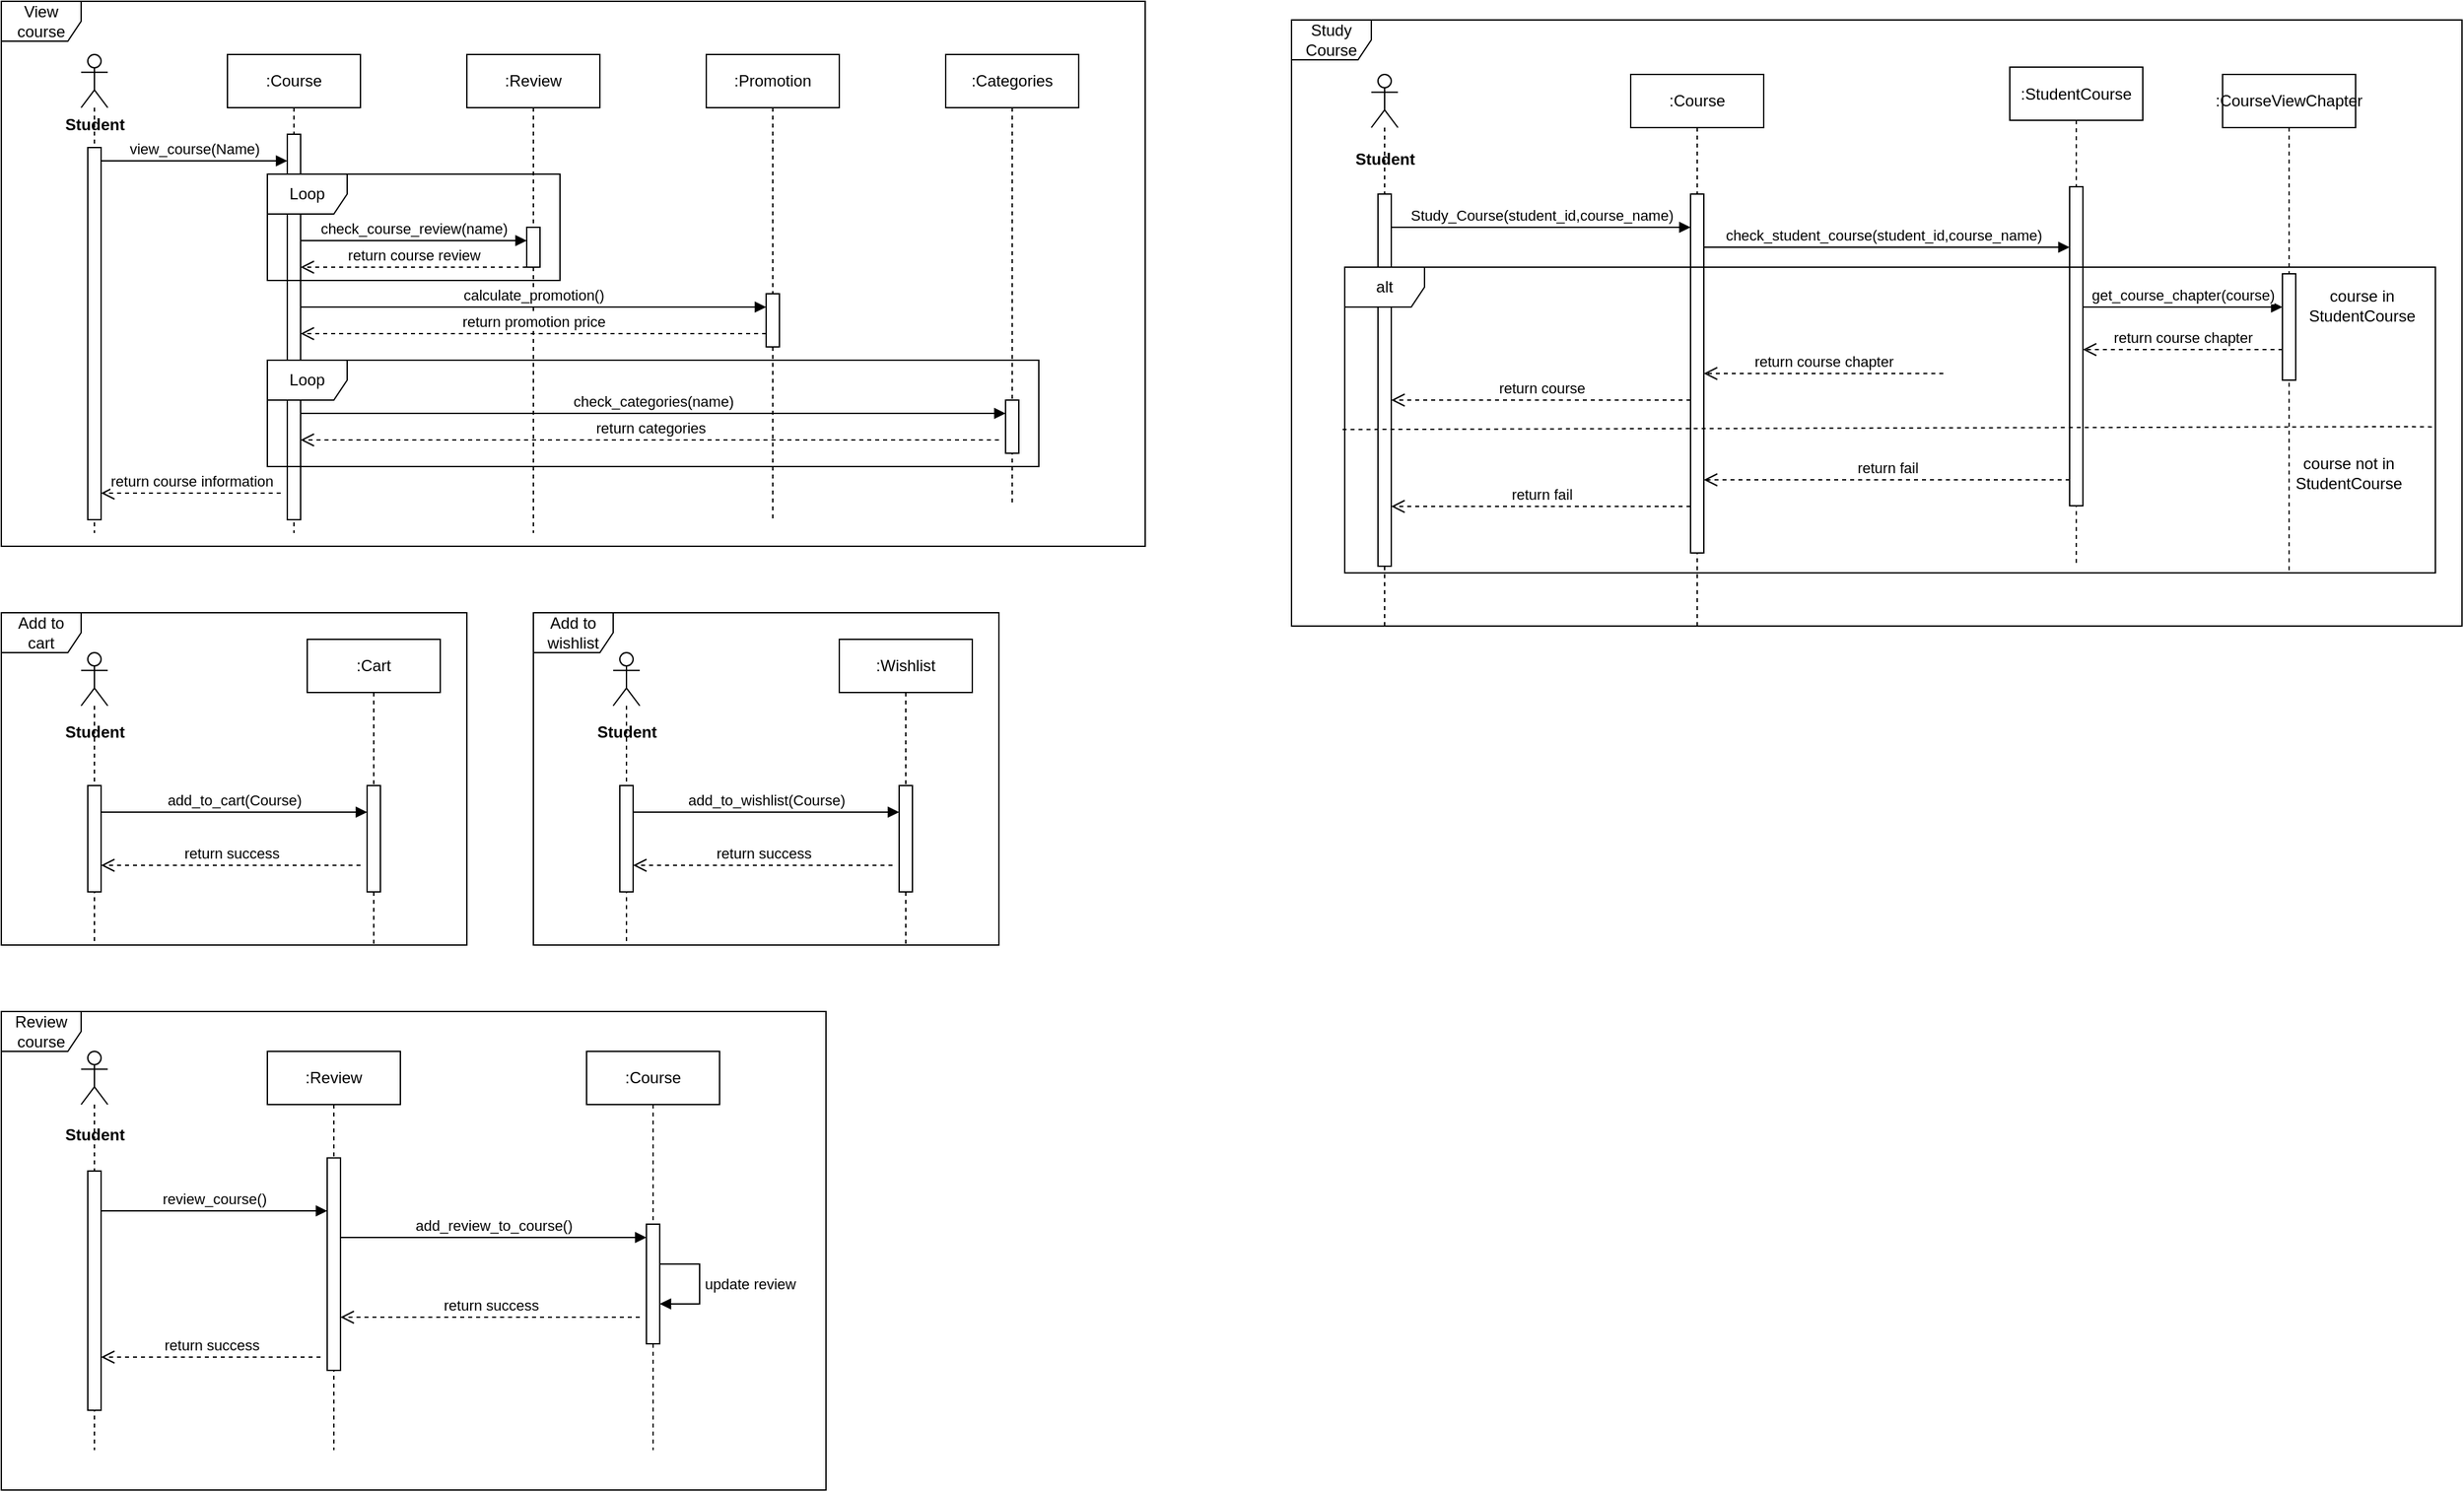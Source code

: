 <mxfile version="21.0.8" type="github">
  <diagram name="Page-1" id="2YBvvXClWsGukQMizWep">
    <mxGraphModel dx="1122" dy="498" grid="1" gridSize="10" guides="1" tooltips="1" connect="1" arrows="1" fold="1" page="1" pageScale="1" pageWidth="850" pageHeight="1100" math="0" shadow="0">
      <root>
        <mxCell id="0" />
        <mxCell id="1" parent="0" />
        <mxCell id="aM9ryv3xv72pqoxQDRHE-5" value=":Course" style="shape=umlLifeline;perimeter=lifelinePerimeter;whiteSpace=wrap;html=1;container=0;dropTarget=0;collapsible=0;recursiveResize=0;outlineConnect=0;portConstraint=eastwest;newEdgeStyle={&quot;edgeStyle&quot;:&quot;elbowEdgeStyle&quot;,&quot;elbow&quot;:&quot;vertical&quot;,&quot;curved&quot;:0,&quot;rounded&quot;:0};" parent="1" vertex="1">
          <mxGeometry x="220" y="40" width="100" height="360" as="geometry" />
        </mxCell>
        <mxCell id="1wEYlUaswg7C2DEvwCX--6" value="" style="html=1;points=[];perimeter=orthogonalPerimeter;outlineConnect=0;targetShapes=umlLifeline;portConstraint=eastwest;newEdgeStyle={&quot;edgeStyle&quot;:&quot;elbowEdgeStyle&quot;,&quot;elbow&quot;:&quot;vertical&quot;,&quot;curved&quot;:0,&quot;rounded&quot;:0};" vertex="1" parent="aM9ryv3xv72pqoxQDRHE-5">
          <mxGeometry x="45" y="60" width="10" height="290" as="geometry" />
        </mxCell>
        <mxCell id="1wEYlUaswg7C2DEvwCX--2" value=":Review" style="shape=umlLifeline;perimeter=lifelinePerimeter;whiteSpace=wrap;html=1;container=0;dropTarget=0;collapsible=0;recursiveResize=0;outlineConnect=0;portConstraint=eastwest;newEdgeStyle={&quot;edgeStyle&quot;:&quot;elbowEdgeStyle&quot;,&quot;elbow&quot;:&quot;vertical&quot;,&quot;curved&quot;:0,&quot;rounded&quot;:0};" vertex="1" parent="1">
          <mxGeometry x="400" y="40" width="100" height="360" as="geometry" />
        </mxCell>
        <mxCell id="1wEYlUaswg7C2DEvwCX--13" value="" style="html=1;points=[];perimeter=orthogonalPerimeter;outlineConnect=0;targetShapes=umlLifeline;portConstraint=eastwest;newEdgeStyle={&quot;edgeStyle&quot;:&quot;elbowEdgeStyle&quot;,&quot;elbow&quot;:&quot;vertical&quot;,&quot;curved&quot;:0,&quot;rounded&quot;:0};" vertex="1" parent="1wEYlUaswg7C2DEvwCX--2">
          <mxGeometry x="45" y="130" width="10" height="30" as="geometry" />
        </mxCell>
        <mxCell id="1wEYlUaswg7C2DEvwCX--3" value=":Promotion" style="shape=umlLifeline;perimeter=lifelinePerimeter;whiteSpace=wrap;html=1;container=0;dropTarget=0;collapsible=0;recursiveResize=0;outlineConnect=0;portConstraint=eastwest;newEdgeStyle={&quot;edgeStyle&quot;:&quot;elbowEdgeStyle&quot;,&quot;elbow&quot;:&quot;vertical&quot;,&quot;curved&quot;:0,&quot;rounded&quot;:0};" vertex="1" parent="1">
          <mxGeometry x="580" y="40" width="100" height="350" as="geometry" />
        </mxCell>
        <mxCell id="1wEYlUaswg7C2DEvwCX--16" value="" style="html=1;points=[];perimeter=orthogonalPerimeter;outlineConnect=0;targetShapes=umlLifeline;portConstraint=eastwest;newEdgeStyle={&quot;edgeStyle&quot;:&quot;elbowEdgeStyle&quot;,&quot;elbow&quot;:&quot;vertical&quot;,&quot;curved&quot;:0,&quot;rounded&quot;:0};" vertex="1" parent="1wEYlUaswg7C2DEvwCX--3">
          <mxGeometry x="45" y="180" width="10" height="40" as="geometry" />
        </mxCell>
        <mxCell id="1wEYlUaswg7C2DEvwCX--4" value=":Categories" style="shape=umlLifeline;perimeter=lifelinePerimeter;whiteSpace=wrap;html=1;container=0;dropTarget=0;collapsible=0;recursiveResize=0;outlineConnect=0;portConstraint=eastwest;newEdgeStyle={&quot;edgeStyle&quot;:&quot;elbowEdgeStyle&quot;,&quot;elbow&quot;:&quot;vertical&quot;,&quot;curved&quot;:0,&quot;rounded&quot;:0};" vertex="1" parent="1">
          <mxGeometry x="760" y="40" width="100" height="340" as="geometry" />
        </mxCell>
        <mxCell id="1wEYlUaswg7C2DEvwCX--20" value="" style="html=1;points=[];perimeter=orthogonalPerimeter;outlineConnect=0;targetShapes=umlLifeline;portConstraint=eastwest;newEdgeStyle={&quot;edgeStyle&quot;:&quot;elbowEdgeStyle&quot;,&quot;elbow&quot;:&quot;vertical&quot;,&quot;curved&quot;:0,&quot;rounded&quot;:0};" vertex="1" parent="1wEYlUaswg7C2DEvwCX--4">
          <mxGeometry x="45" y="260" width="10" height="40" as="geometry" />
        </mxCell>
        <mxCell id="1wEYlUaswg7C2DEvwCX--7" value="" style="shape=umlLifeline;perimeter=lifelinePerimeter;whiteSpace=wrap;html=1;container=1;dropTarget=0;collapsible=0;recursiveResize=0;outlineConnect=0;portConstraint=eastwest;newEdgeStyle={&quot;edgeStyle&quot;:&quot;elbowEdgeStyle&quot;,&quot;elbow&quot;:&quot;vertical&quot;,&quot;curved&quot;:0,&quot;rounded&quot;:0};participant=umlActor;" vertex="1" parent="1">
          <mxGeometry x="110" y="40" width="20" height="360" as="geometry" />
        </mxCell>
        <mxCell id="1wEYlUaswg7C2DEvwCX--26" value="" style="html=1;points=[];perimeter=orthogonalPerimeter;outlineConnect=0;targetShapes=umlLifeline;portConstraint=eastwest;newEdgeStyle={&quot;edgeStyle&quot;:&quot;elbowEdgeStyle&quot;,&quot;elbow&quot;:&quot;vertical&quot;,&quot;curved&quot;:0,&quot;rounded&quot;:0};" vertex="1" parent="1wEYlUaswg7C2DEvwCX--7">
          <mxGeometry x="5" y="70" width="10" height="280" as="geometry" />
        </mxCell>
        <mxCell id="1wEYlUaswg7C2DEvwCX--8" value="Student" style="text;align=center;fontStyle=1;verticalAlign=middle;spacingLeft=3;spacingRight=3;strokeColor=none;rotatable=0;points=[[0,0.5],[1,0.5]];portConstraint=eastwest;html=1;" vertex="1" parent="1">
          <mxGeometry x="80" y="80" width="80" height="26" as="geometry" />
        </mxCell>
        <mxCell id="1wEYlUaswg7C2DEvwCX--10" value="view_course(Name)" style="html=1;verticalAlign=bottom;endArrow=block;edgeStyle=elbowEdgeStyle;elbow=vertical;curved=0;rounded=0;" edge="1" parent="1" source="1wEYlUaswg7C2DEvwCX--26" target="1wEYlUaswg7C2DEvwCX--6">
          <mxGeometry width="80" relative="1" as="geometry">
            <mxPoint x="130" y="120" as="sourcePoint" />
            <mxPoint x="260" y="130" as="targetPoint" />
            <Array as="points">
              <mxPoint x="220" y="120" />
            </Array>
          </mxGeometry>
        </mxCell>
        <mxCell id="1wEYlUaswg7C2DEvwCX--11" value="check_course_review(name)" style="html=1;verticalAlign=bottom;endArrow=block;edgeStyle=elbowEdgeStyle;elbow=vertical;curved=0;rounded=0;" edge="1" parent="1" source="1wEYlUaswg7C2DEvwCX--6" target="1wEYlUaswg7C2DEvwCX--13">
          <mxGeometry width="80" relative="1" as="geometry">
            <mxPoint x="280" y="160" as="sourcePoint" />
            <mxPoint x="350" y="160.1" as="targetPoint" />
            <Array as="points">
              <mxPoint x="390" y="180" />
              <mxPoint x="400" y="170" />
              <mxPoint x="390" y="170" />
              <mxPoint x="410" y="160" />
              <mxPoint x="420" y="150" />
              <mxPoint x="430" y="150" />
              <mxPoint x="410" y="160" />
            </Array>
          </mxGeometry>
        </mxCell>
        <mxCell id="1wEYlUaswg7C2DEvwCX--12" value="calculate_promotion()" style="html=1;verticalAlign=bottom;endArrow=block;edgeStyle=elbowEdgeStyle;elbow=vertical;curved=0;rounded=0;" edge="1" parent="1" source="1wEYlUaswg7C2DEvwCX--6" target="1wEYlUaswg7C2DEvwCX--16">
          <mxGeometry width="80" relative="1" as="geometry">
            <mxPoint x="280" y="240" as="sourcePoint" />
            <mxPoint x="570" y="230" as="targetPoint" />
            <Array as="points">
              <mxPoint x="390" y="230" />
            </Array>
          </mxGeometry>
        </mxCell>
        <mxCell id="1wEYlUaswg7C2DEvwCX--14" value="return course review" style="html=1;verticalAlign=bottom;endArrow=open;dashed=1;endSize=8;edgeStyle=elbowEdgeStyle;elbow=vertical;curved=0;rounded=0;" edge="1" parent="1" source="1wEYlUaswg7C2DEvwCX--13" target="1wEYlUaswg7C2DEvwCX--6">
          <mxGeometry relative="1" as="geometry">
            <mxPoint x="440" y="190" as="sourcePoint" />
            <mxPoint x="280" y="190" as="targetPoint" />
            <Array as="points">
              <mxPoint x="400" y="200" />
              <mxPoint x="370" y="190" />
            </Array>
          </mxGeometry>
        </mxCell>
        <mxCell id="1wEYlUaswg7C2DEvwCX--15" value="Loop" style="shape=umlFrame;whiteSpace=wrap;html=1;pointerEvents=0;" vertex="1" parent="1">
          <mxGeometry x="250" y="130" width="220" height="80" as="geometry" />
        </mxCell>
        <mxCell id="1wEYlUaswg7C2DEvwCX--17" value="return promotion price" style="html=1;verticalAlign=bottom;endArrow=open;dashed=1;endSize=8;edgeStyle=elbowEdgeStyle;elbow=vertical;curved=0;rounded=0;" edge="1" parent="1" source="1wEYlUaswg7C2DEvwCX--16" target="1wEYlUaswg7C2DEvwCX--6">
          <mxGeometry relative="1" as="geometry">
            <mxPoint x="620" y="250" as="sourcePoint" />
            <mxPoint x="280" y="250" as="targetPoint" />
            <Array as="points">
              <mxPoint x="570" y="250" />
            </Array>
          </mxGeometry>
        </mxCell>
        <mxCell id="1wEYlUaswg7C2DEvwCX--21" value="check_categories(name)" style="html=1;verticalAlign=bottom;endArrow=block;edgeStyle=elbowEdgeStyle;elbow=vertical;curved=0;rounded=0;" edge="1" parent="1" source="1wEYlUaswg7C2DEvwCX--6" target="1wEYlUaswg7C2DEvwCX--20">
          <mxGeometry width="80" relative="1" as="geometry">
            <mxPoint x="280" y="310" as="sourcePoint" />
            <mxPoint x="800" y="310" as="targetPoint" />
            <Array as="points">
              <mxPoint x="340" y="310" />
            </Array>
          </mxGeometry>
        </mxCell>
        <mxCell id="1wEYlUaswg7C2DEvwCX--23" value="return categories" style="html=1;verticalAlign=bottom;endArrow=open;dashed=1;endSize=8;edgeStyle=elbowEdgeStyle;elbow=vertical;curved=0;rounded=0;" edge="1" parent="1" target="1wEYlUaswg7C2DEvwCX--6">
          <mxGeometry relative="1" as="geometry">
            <mxPoint x="800" y="330" as="sourcePoint" />
            <mxPoint x="280" y="330" as="targetPoint" />
            <Array as="points">
              <mxPoint x="690" y="330" />
              <mxPoint x="710" y="330" />
              <mxPoint x="575" y="330" />
            </Array>
          </mxGeometry>
        </mxCell>
        <mxCell id="1wEYlUaswg7C2DEvwCX--25" value="Loop" style="shape=umlFrame;whiteSpace=wrap;html=1;pointerEvents=0;" vertex="1" parent="1">
          <mxGeometry x="250" y="270" width="580" height="80" as="geometry" />
        </mxCell>
        <mxCell id="1wEYlUaswg7C2DEvwCX--27" value="return course information" style="html=1;verticalAlign=bottom;endArrow=open;dashed=1;endSize=8;edgeStyle=elbowEdgeStyle;elbow=vertical;curved=0;rounded=0;" edge="1" parent="1" target="1wEYlUaswg7C2DEvwCX--26">
          <mxGeometry relative="1" as="geometry">
            <mxPoint x="260" y="370" as="sourcePoint" />
            <mxPoint x="130" y="370" as="targetPoint" />
          </mxGeometry>
        </mxCell>
        <mxCell id="1wEYlUaswg7C2DEvwCX--28" value="View course" style="shape=umlFrame;whiteSpace=wrap;html=1;pointerEvents=0;" vertex="1" parent="1">
          <mxGeometry x="50" width="860" height="410" as="geometry" />
        </mxCell>
        <mxCell id="1wEYlUaswg7C2DEvwCX--29" value="" style="shape=umlLifeline;perimeter=lifelinePerimeter;whiteSpace=wrap;html=1;container=1;dropTarget=0;collapsible=0;recursiveResize=0;outlineConnect=0;portConstraint=eastwest;newEdgeStyle={&quot;edgeStyle&quot;:&quot;elbowEdgeStyle&quot;,&quot;elbow&quot;:&quot;vertical&quot;,&quot;curved&quot;:0,&quot;rounded&quot;:0};participant=umlActor;size=40;" vertex="1" parent="1">
          <mxGeometry x="110" y="490" width="20" height="220" as="geometry" />
        </mxCell>
        <mxCell id="1wEYlUaswg7C2DEvwCX--34" value="" style="html=1;points=[];perimeter=orthogonalPerimeter;outlineConnect=0;targetShapes=umlLifeline;portConstraint=eastwest;newEdgeStyle={&quot;edgeStyle&quot;:&quot;elbowEdgeStyle&quot;,&quot;elbow&quot;:&quot;vertical&quot;,&quot;curved&quot;:0,&quot;rounded&quot;:0};" vertex="1" parent="1wEYlUaswg7C2DEvwCX--29">
          <mxGeometry x="5" y="100" width="10" height="80" as="geometry" />
        </mxCell>
        <mxCell id="1wEYlUaswg7C2DEvwCX--30" value="Student" style="text;align=center;fontStyle=1;verticalAlign=middle;spacingLeft=3;spacingRight=3;strokeColor=none;rotatable=0;points=[[0,0.5],[1,0.5]];portConstraint=eastwest;html=1;" vertex="1" parent="1">
          <mxGeometry x="80" y="537" width="80" height="26" as="geometry" />
        </mxCell>
        <mxCell id="1wEYlUaswg7C2DEvwCX--31" value=":Cart" style="shape=umlLifeline;perimeter=lifelinePerimeter;whiteSpace=wrap;html=1;container=1;dropTarget=0;collapsible=0;recursiveResize=0;outlineConnect=0;portConstraint=eastwest;newEdgeStyle={&quot;edgeStyle&quot;:&quot;elbowEdgeStyle&quot;,&quot;elbow&quot;:&quot;vertical&quot;,&quot;curved&quot;:0,&quot;rounded&quot;:0};" vertex="1" parent="1">
          <mxGeometry x="280" y="480" width="100" height="230" as="geometry" />
        </mxCell>
        <mxCell id="1wEYlUaswg7C2DEvwCX--33" value="" style="html=1;points=[];perimeter=orthogonalPerimeter;outlineConnect=0;targetShapes=umlLifeline;portConstraint=eastwest;newEdgeStyle={&quot;edgeStyle&quot;:&quot;elbowEdgeStyle&quot;,&quot;elbow&quot;:&quot;vertical&quot;,&quot;curved&quot;:0,&quot;rounded&quot;:0};" vertex="1" parent="1wEYlUaswg7C2DEvwCX--31">
          <mxGeometry x="45" y="110" width="10" height="80" as="geometry" />
        </mxCell>
        <mxCell id="1wEYlUaswg7C2DEvwCX--32" value="add_to_cart(Course)" style="html=1;verticalAlign=bottom;endArrow=block;edgeStyle=elbowEdgeStyle;elbow=vertical;curved=0;rounded=0;" edge="1" parent="1" source="1wEYlUaswg7C2DEvwCX--34" target="1wEYlUaswg7C2DEvwCX--33">
          <mxGeometry width="80" relative="1" as="geometry">
            <mxPoint x="130" y="620" as="sourcePoint" />
            <mxPoint x="210" y="620" as="targetPoint" />
            <Array as="points">
              <mxPoint x="250" y="610" />
            </Array>
          </mxGeometry>
        </mxCell>
        <mxCell id="1wEYlUaswg7C2DEvwCX--35" value="return success" style="html=1;verticalAlign=bottom;endArrow=open;dashed=1;endSize=8;edgeStyle=elbowEdgeStyle;elbow=vertical;curved=0;rounded=0;" edge="1" parent="1" target="1wEYlUaswg7C2DEvwCX--34">
          <mxGeometry relative="1" as="geometry">
            <mxPoint x="320" y="650" as="sourcePoint" />
            <mxPoint x="130" y="650" as="targetPoint" />
          </mxGeometry>
        </mxCell>
        <mxCell id="1wEYlUaswg7C2DEvwCX--36" value="Add to cart" style="shape=umlFrame;whiteSpace=wrap;html=1;pointerEvents=0;" vertex="1" parent="1">
          <mxGeometry x="50" y="460" width="350" height="250" as="geometry" />
        </mxCell>
        <mxCell id="1wEYlUaswg7C2DEvwCX--37" value="" style="shape=umlLifeline;perimeter=lifelinePerimeter;whiteSpace=wrap;html=1;container=1;dropTarget=0;collapsible=0;recursiveResize=0;outlineConnect=0;portConstraint=eastwest;newEdgeStyle={&quot;edgeStyle&quot;:&quot;elbowEdgeStyle&quot;,&quot;elbow&quot;:&quot;vertical&quot;,&quot;curved&quot;:0,&quot;rounded&quot;:0};participant=umlActor;size=40;" vertex="1" parent="1">
          <mxGeometry x="510" y="490" width="20" height="220" as="geometry" />
        </mxCell>
        <mxCell id="1wEYlUaswg7C2DEvwCX--38" value="" style="html=1;points=[];perimeter=orthogonalPerimeter;outlineConnect=0;targetShapes=umlLifeline;portConstraint=eastwest;newEdgeStyle={&quot;edgeStyle&quot;:&quot;elbowEdgeStyle&quot;,&quot;elbow&quot;:&quot;vertical&quot;,&quot;curved&quot;:0,&quot;rounded&quot;:0};" vertex="1" parent="1wEYlUaswg7C2DEvwCX--37">
          <mxGeometry x="5" y="100" width="10" height="80" as="geometry" />
        </mxCell>
        <mxCell id="1wEYlUaswg7C2DEvwCX--39" value="Student" style="text;align=center;fontStyle=1;verticalAlign=middle;spacingLeft=3;spacingRight=3;strokeColor=none;rotatable=0;points=[[0,0.5],[1,0.5]];portConstraint=eastwest;html=1;" vertex="1" parent="1">
          <mxGeometry x="480" y="537" width="80" height="26" as="geometry" />
        </mxCell>
        <mxCell id="1wEYlUaswg7C2DEvwCX--40" value=":Wishlist" style="shape=umlLifeline;perimeter=lifelinePerimeter;whiteSpace=wrap;html=1;container=1;dropTarget=0;collapsible=0;recursiveResize=0;outlineConnect=0;portConstraint=eastwest;newEdgeStyle={&quot;edgeStyle&quot;:&quot;elbowEdgeStyle&quot;,&quot;elbow&quot;:&quot;vertical&quot;,&quot;curved&quot;:0,&quot;rounded&quot;:0};" vertex="1" parent="1">
          <mxGeometry x="680" y="480" width="100" height="230" as="geometry" />
        </mxCell>
        <mxCell id="1wEYlUaswg7C2DEvwCX--41" value="" style="html=1;points=[];perimeter=orthogonalPerimeter;outlineConnect=0;targetShapes=umlLifeline;portConstraint=eastwest;newEdgeStyle={&quot;edgeStyle&quot;:&quot;elbowEdgeStyle&quot;,&quot;elbow&quot;:&quot;vertical&quot;,&quot;curved&quot;:0,&quot;rounded&quot;:0};" vertex="1" parent="1wEYlUaswg7C2DEvwCX--40">
          <mxGeometry x="45" y="110" width="10" height="80" as="geometry" />
        </mxCell>
        <mxCell id="1wEYlUaswg7C2DEvwCX--42" value="add_to_wishlist(Course)" style="html=1;verticalAlign=bottom;endArrow=block;edgeStyle=elbowEdgeStyle;elbow=vertical;curved=0;rounded=0;" edge="1" parent="1" source="1wEYlUaswg7C2DEvwCX--38" target="1wEYlUaswg7C2DEvwCX--41">
          <mxGeometry width="80" relative="1" as="geometry">
            <mxPoint x="530" y="620" as="sourcePoint" />
            <mxPoint x="610" y="620" as="targetPoint" />
            <Array as="points">
              <mxPoint x="650" y="610" />
            </Array>
          </mxGeometry>
        </mxCell>
        <mxCell id="1wEYlUaswg7C2DEvwCX--43" value="return success" style="html=1;verticalAlign=bottom;endArrow=open;dashed=1;endSize=8;edgeStyle=elbowEdgeStyle;elbow=vertical;curved=0;rounded=0;" edge="1" parent="1" target="1wEYlUaswg7C2DEvwCX--38">
          <mxGeometry relative="1" as="geometry">
            <mxPoint x="720" y="650" as="sourcePoint" />
            <mxPoint x="530" y="650" as="targetPoint" />
          </mxGeometry>
        </mxCell>
        <mxCell id="1wEYlUaswg7C2DEvwCX--44" value="Add to wishlist" style="shape=umlFrame;whiteSpace=wrap;html=1;pointerEvents=0;" vertex="1" parent="1">
          <mxGeometry x="450" y="460" width="350" height="250" as="geometry" />
        </mxCell>
        <mxCell id="1wEYlUaswg7C2DEvwCX--45" value="" style="shape=umlLifeline;perimeter=lifelinePerimeter;whiteSpace=wrap;html=1;container=1;dropTarget=0;collapsible=0;recursiveResize=0;outlineConnect=0;portConstraint=eastwest;newEdgeStyle={&quot;edgeStyle&quot;:&quot;elbowEdgeStyle&quot;,&quot;elbow&quot;:&quot;vertical&quot;,&quot;curved&quot;:0,&quot;rounded&quot;:0};participant=umlActor;" vertex="1" parent="1">
          <mxGeometry x="110" y="790" width="20" height="300" as="geometry" />
        </mxCell>
        <mxCell id="1wEYlUaswg7C2DEvwCX--51" value="" style="html=1;points=[];perimeter=orthogonalPerimeter;outlineConnect=0;targetShapes=umlLifeline;portConstraint=eastwest;newEdgeStyle={&quot;edgeStyle&quot;:&quot;elbowEdgeStyle&quot;,&quot;elbow&quot;:&quot;vertical&quot;,&quot;curved&quot;:0,&quot;rounded&quot;:0};" vertex="1" parent="1wEYlUaswg7C2DEvwCX--45">
          <mxGeometry x="5" y="90" width="10" height="180" as="geometry" />
        </mxCell>
        <mxCell id="1wEYlUaswg7C2DEvwCX--46" value="Student" style="text;align=center;fontStyle=1;verticalAlign=middle;spacingLeft=3;spacingRight=3;strokeColor=none;rotatable=0;points=[[0,0.5],[1,0.5]];portConstraint=eastwest;html=1;" vertex="1" parent="1">
          <mxGeometry x="80" y="840" width="80" height="26" as="geometry" />
        </mxCell>
        <mxCell id="1wEYlUaswg7C2DEvwCX--47" value=":Review" style="shape=umlLifeline;perimeter=lifelinePerimeter;whiteSpace=wrap;html=1;container=1;dropTarget=0;collapsible=0;recursiveResize=0;outlineConnect=0;portConstraint=eastwest;newEdgeStyle={&quot;edgeStyle&quot;:&quot;elbowEdgeStyle&quot;,&quot;elbow&quot;:&quot;vertical&quot;,&quot;curved&quot;:0,&quot;rounded&quot;:0};" vertex="1" parent="1">
          <mxGeometry x="250" y="790" width="100" height="300" as="geometry" />
        </mxCell>
        <mxCell id="1wEYlUaswg7C2DEvwCX--50" value="" style="html=1;points=[];perimeter=orthogonalPerimeter;outlineConnect=0;targetShapes=umlLifeline;portConstraint=eastwest;newEdgeStyle={&quot;edgeStyle&quot;:&quot;elbowEdgeStyle&quot;,&quot;elbow&quot;:&quot;vertical&quot;,&quot;curved&quot;:0,&quot;rounded&quot;:0};" vertex="1" parent="1wEYlUaswg7C2DEvwCX--47">
          <mxGeometry x="45" y="80.17" width="10" height="159.83" as="geometry" />
        </mxCell>
        <mxCell id="1wEYlUaswg7C2DEvwCX--48" value=":Course" style="shape=umlLifeline;perimeter=lifelinePerimeter;whiteSpace=wrap;html=1;container=1;dropTarget=0;collapsible=0;recursiveResize=0;outlineConnect=0;portConstraint=eastwest;newEdgeStyle={&quot;edgeStyle&quot;:&quot;elbowEdgeStyle&quot;,&quot;elbow&quot;:&quot;vertical&quot;,&quot;curved&quot;:0,&quot;rounded&quot;:0};" vertex="1" parent="1">
          <mxGeometry x="490" y="790" width="100" height="300" as="geometry" />
        </mxCell>
        <mxCell id="1wEYlUaswg7C2DEvwCX--53" value="" style="html=1;points=[];perimeter=orthogonalPerimeter;outlineConnect=0;targetShapes=umlLifeline;portConstraint=eastwest;newEdgeStyle={&quot;edgeStyle&quot;:&quot;elbowEdgeStyle&quot;,&quot;elbow&quot;:&quot;vertical&quot;,&quot;curved&quot;:0,&quot;rounded&quot;:0};" vertex="1" parent="1wEYlUaswg7C2DEvwCX--48">
          <mxGeometry x="45" y="130" width="10" height="90" as="geometry" />
        </mxCell>
        <mxCell id="1wEYlUaswg7C2DEvwCX--56" value="update review" style="html=1;align=left;spacingLeft=2;endArrow=block;rounded=0;edgeStyle=orthogonalEdgeStyle;curved=0;rounded=0;" edge="1" target="1wEYlUaswg7C2DEvwCX--53" parent="1wEYlUaswg7C2DEvwCX--48">
          <mxGeometry relative="1" as="geometry">
            <mxPoint x="55.0" y="160" as="sourcePoint" />
            <Array as="points">
              <mxPoint x="85" y="160" />
              <mxPoint x="85" y="190" />
            </Array>
            <mxPoint x="60" y="190" as="targetPoint" />
          </mxGeometry>
        </mxCell>
        <mxCell id="1wEYlUaswg7C2DEvwCX--49" value="review_course()" style="html=1;verticalAlign=bottom;endArrow=block;edgeStyle=elbowEdgeStyle;elbow=vertical;curved=0;rounded=0;" edge="1" parent="1" source="1wEYlUaswg7C2DEvwCX--51" target="1wEYlUaswg7C2DEvwCX--50">
          <mxGeometry width="80" relative="1" as="geometry">
            <mxPoint x="140" y="910.17" as="sourcePoint" />
            <mxPoint x="220" y="910.17" as="targetPoint" />
            <Array as="points">
              <mxPoint x="220" y="910" />
            </Array>
          </mxGeometry>
        </mxCell>
        <mxCell id="1wEYlUaswg7C2DEvwCX--52" value="add_review_to_course()" style="html=1;verticalAlign=bottom;endArrow=block;edgeStyle=elbowEdgeStyle;elbow=vertical;curved=0;rounded=0;" edge="1" parent="1" source="1wEYlUaswg7C2DEvwCX--50" target="1wEYlUaswg7C2DEvwCX--53">
          <mxGeometry width="80" relative="1" as="geometry">
            <mxPoint x="310" y="939.75" as="sourcePoint" />
            <mxPoint x="390" y="939.75" as="targetPoint" />
            <Array as="points">
              <mxPoint x="420" y="930" />
            </Array>
          </mxGeometry>
        </mxCell>
        <mxCell id="1wEYlUaswg7C2DEvwCX--57" value="return success" style="html=1;verticalAlign=bottom;endArrow=open;dashed=1;endSize=8;edgeStyle=elbowEdgeStyle;elbow=vertical;curved=0;rounded=0;" edge="1" parent="1" target="1wEYlUaswg7C2DEvwCX--50">
          <mxGeometry relative="1" as="geometry">
            <mxPoint x="530" y="990" as="sourcePoint" />
            <mxPoint x="310" y="990" as="targetPoint" />
            <Array as="points">
              <mxPoint x="510" y="990" />
              <mxPoint x="400" y="990" />
            </Array>
          </mxGeometry>
        </mxCell>
        <mxCell id="1wEYlUaswg7C2DEvwCX--59" value="return success" style="html=1;verticalAlign=bottom;endArrow=open;dashed=1;endSize=8;edgeStyle=elbowEdgeStyle;elbow=vertical;curved=0;rounded=0;" edge="1" parent="1">
          <mxGeometry relative="1" as="geometry">
            <mxPoint x="290" y="1020" as="sourcePoint" />
            <mxPoint x="125" y="1020" as="targetPoint" />
            <Array as="points" />
          </mxGeometry>
        </mxCell>
        <mxCell id="1wEYlUaswg7C2DEvwCX--60" value="Review course" style="shape=umlFrame;whiteSpace=wrap;html=1;pointerEvents=0;" vertex="1" parent="1">
          <mxGeometry x="50" y="760" width="620" height="360" as="geometry" />
        </mxCell>
        <mxCell id="1wEYlUaswg7C2DEvwCX--61" value="" style="shape=umlLifeline;perimeter=lifelinePerimeter;whiteSpace=wrap;html=1;container=1;dropTarget=0;collapsible=0;recursiveResize=0;outlineConnect=0;portConstraint=eastwest;newEdgeStyle={&quot;edgeStyle&quot;:&quot;elbowEdgeStyle&quot;,&quot;elbow&quot;:&quot;vertical&quot;,&quot;curved&quot;:0,&quot;rounded&quot;:0};participant=umlActor;" vertex="1" parent="1">
          <mxGeometry x="1080" y="55" width="20" height="415" as="geometry" />
        </mxCell>
        <mxCell id="1wEYlUaswg7C2DEvwCX--66" value="" style="html=1;points=[];perimeter=orthogonalPerimeter;outlineConnect=0;targetShapes=umlLifeline;portConstraint=eastwest;newEdgeStyle={&quot;edgeStyle&quot;:&quot;elbowEdgeStyle&quot;,&quot;elbow&quot;:&quot;vertical&quot;,&quot;curved&quot;:0,&quot;rounded&quot;:0};" vertex="1" parent="1wEYlUaswg7C2DEvwCX--61">
          <mxGeometry x="5" y="90" width="10" height="280" as="geometry" />
        </mxCell>
        <mxCell id="1wEYlUaswg7C2DEvwCX--62" value="Student" style="text;align=center;fontStyle=1;verticalAlign=middle;spacingLeft=3;spacingRight=3;strokeColor=none;rotatable=0;points=[[0,0.5],[1,0.5]];portConstraint=eastwest;html=1;" vertex="1" parent="1">
          <mxGeometry x="1050" y="106" width="80" height="26" as="geometry" />
        </mxCell>
        <mxCell id="1wEYlUaswg7C2DEvwCX--63" value=":Course" style="shape=umlLifeline;perimeter=lifelinePerimeter;whiteSpace=wrap;html=1;container=1;dropTarget=0;collapsible=0;recursiveResize=0;outlineConnect=0;portConstraint=eastwest;newEdgeStyle={&quot;edgeStyle&quot;:&quot;elbowEdgeStyle&quot;,&quot;elbow&quot;:&quot;vertical&quot;,&quot;curved&quot;:0,&quot;rounded&quot;:0};" vertex="1" parent="1">
          <mxGeometry x="1275" y="55" width="100" height="415" as="geometry" />
        </mxCell>
        <mxCell id="1wEYlUaswg7C2DEvwCX--67" value="" style="html=1;points=[];perimeter=orthogonalPerimeter;outlineConnect=0;targetShapes=umlLifeline;portConstraint=eastwest;newEdgeStyle={&quot;edgeStyle&quot;:&quot;elbowEdgeStyle&quot;,&quot;elbow&quot;:&quot;vertical&quot;,&quot;curved&quot;:0,&quot;rounded&quot;:0};" vertex="1" parent="1wEYlUaswg7C2DEvwCX--63">
          <mxGeometry x="45" y="90" width="10" height="270" as="geometry" />
        </mxCell>
        <mxCell id="1wEYlUaswg7C2DEvwCX--64" value=":StudentCourse" style="shape=umlLifeline;perimeter=lifelinePerimeter;whiteSpace=wrap;html=1;container=1;dropTarget=0;collapsible=0;recursiveResize=0;outlineConnect=0;portConstraint=eastwest;newEdgeStyle={&quot;edgeStyle&quot;:&quot;elbowEdgeStyle&quot;,&quot;elbow&quot;:&quot;vertical&quot;,&quot;curved&quot;:0,&quot;rounded&quot;:0};" vertex="1" parent="1">
          <mxGeometry x="1560" y="49.5" width="100" height="375" as="geometry" />
        </mxCell>
        <mxCell id="1wEYlUaswg7C2DEvwCX--69" value="" style="html=1;points=[];perimeter=orthogonalPerimeter;outlineConnect=0;targetShapes=umlLifeline;portConstraint=eastwest;newEdgeStyle={&quot;edgeStyle&quot;:&quot;elbowEdgeStyle&quot;,&quot;elbow&quot;:&quot;vertical&quot;,&quot;curved&quot;:0,&quot;rounded&quot;:0};" vertex="1" parent="1wEYlUaswg7C2DEvwCX--64">
          <mxGeometry x="45" y="90" width="10" height="240" as="geometry" />
        </mxCell>
        <mxCell id="1wEYlUaswg7C2DEvwCX--65" value=":CourseViewChapter" style="shape=umlLifeline;perimeter=lifelinePerimeter;whiteSpace=wrap;html=1;container=1;dropTarget=0;collapsible=0;recursiveResize=0;outlineConnect=0;portConstraint=eastwest;newEdgeStyle={&quot;edgeStyle&quot;:&quot;elbowEdgeStyle&quot;,&quot;elbow&quot;:&quot;vertical&quot;,&quot;curved&quot;:0,&quot;rounded&quot;:0};" vertex="1" parent="1">
          <mxGeometry x="1720" y="55" width="100" height="375" as="geometry" />
        </mxCell>
        <mxCell id="1wEYlUaswg7C2DEvwCX--71" value="" style="html=1;points=[];perimeter=orthogonalPerimeter;outlineConnect=0;targetShapes=umlLifeline;portConstraint=eastwest;newEdgeStyle={&quot;edgeStyle&quot;:&quot;elbowEdgeStyle&quot;,&quot;elbow&quot;:&quot;vertical&quot;,&quot;curved&quot;:0,&quot;rounded&quot;:0};" vertex="1" parent="1wEYlUaswg7C2DEvwCX--65">
          <mxGeometry x="45" y="150" width="10" height="80" as="geometry" />
        </mxCell>
        <mxCell id="1wEYlUaswg7C2DEvwCX--68" value="Study_Course(student_id,course_name)" style="html=1;verticalAlign=bottom;endArrow=block;edgeStyle=elbowEdgeStyle;elbow=vertical;curved=0;rounded=0;" edge="1" parent="1" source="1wEYlUaswg7C2DEvwCX--66">
          <mxGeometry width="80" relative="1" as="geometry">
            <mxPoint x="1130" y="169.58" as="sourcePoint" />
            <mxPoint x="1320" y="170" as="targetPoint" />
            <Array as="points">
              <mxPoint x="1310" y="170" />
              <mxPoint x="1290" y="170" />
              <mxPoint x="1240" y="170" />
              <mxPoint x="1280" y="170" />
            </Array>
          </mxGeometry>
        </mxCell>
        <mxCell id="1wEYlUaswg7C2DEvwCX--70" value="check_student_course(student_id,course_name)" style="html=1;verticalAlign=bottom;endArrow=block;edgeStyle=elbowEdgeStyle;elbow=vertical;curved=0;rounded=0;" edge="1" parent="1" target="1wEYlUaswg7C2DEvwCX--69">
          <mxGeometry width="80" relative="1" as="geometry">
            <mxPoint x="1330" y="190" as="sourcePoint" />
            <mxPoint x="1510" y="190" as="targetPoint" />
            <Array as="points">
              <mxPoint x="1470" y="185" />
            </Array>
          </mxGeometry>
        </mxCell>
        <mxCell id="1wEYlUaswg7C2DEvwCX--72" value="get_course_chapter(course)" style="html=1;verticalAlign=bottom;endArrow=block;edgeStyle=elbowEdgeStyle;elbow=vertical;curved=0;rounded=0;" edge="1" parent="1" source="1wEYlUaswg7C2DEvwCX--69" target="1wEYlUaswg7C2DEvwCX--71">
          <mxGeometry width="80" relative="1" as="geometry">
            <mxPoint x="1530" y="209.29" as="sourcePoint" />
            <mxPoint x="1610" y="209.29" as="targetPoint" />
            <Array as="points">
              <mxPoint x="1660" y="230" />
              <mxPoint x="1700" y="210" />
            </Array>
          </mxGeometry>
        </mxCell>
        <mxCell id="1wEYlUaswg7C2DEvwCX--73" value="alt" style="shape=umlFrame;whiteSpace=wrap;html=1;pointerEvents=0;" vertex="1" parent="1">
          <mxGeometry x="1060" y="200" width="820" height="230" as="geometry" />
        </mxCell>
        <mxCell id="1wEYlUaswg7C2DEvwCX--74" value="return course chapter" style="html=1;verticalAlign=bottom;endArrow=open;dashed=1;endSize=8;edgeStyle=elbowEdgeStyle;elbow=vertical;curved=0;rounded=0;" edge="1" parent="1" source="1wEYlUaswg7C2DEvwCX--71" target="1wEYlUaswg7C2DEvwCX--69">
          <mxGeometry relative="1" as="geometry">
            <mxPoint x="1600" y="262.31" as="sourcePoint" />
            <mxPoint x="1530" y="262" as="targetPoint" />
            <Array as="points">
              <mxPoint x="1700" y="262" />
              <mxPoint x="1540" y="262" />
              <mxPoint x="1530" y="262" />
              <mxPoint x="1540" y="262" />
              <mxPoint x="1530" y="262" />
            </Array>
          </mxGeometry>
        </mxCell>
        <mxCell id="1wEYlUaswg7C2DEvwCX--78" value="return course chapter" style="html=1;verticalAlign=bottom;endArrow=open;dashed=1;endSize=8;edgeStyle=elbowEdgeStyle;elbow=vertical;curved=0;rounded=0;" edge="1" parent="1">
          <mxGeometry relative="1" as="geometry">
            <mxPoint x="1510" y="280" as="sourcePoint" />
            <mxPoint x="1330" y="280" as="targetPoint" />
            <Array as="points">
              <mxPoint x="1345" y="280" />
              <mxPoint x="1335" y="280" />
              <mxPoint x="1345" y="280" />
              <mxPoint x="1335" y="280" />
            </Array>
          </mxGeometry>
        </mxCell>
        <mxCell id="1wEYlUaswg7C2DEvwCX--79" value="return course" style="html=1;verticalAlign=bottom;endArrow=open;dashed=1;endSize=8;edgeStyle=elbowEdgeStyle;elbow=vertical;curved=0;rounded=0;" edge="1" parent="1" source="1wEYlUaswg7C2DEvwCX--67" target="1wEYlUaswg7C2DEvwCX--66">
          <mxGeometry relative="1" as="geometry">
            <mxPoint x="1275" y="309.79" as="sourcePoint" />
            <mxPoint x="1100" y="300" as="targetPoint" />
            <Array as="points">
              <mxPoint x="1270" y="300" />
              <mxPoint x="1270" y="310" />
              <mxPoint x="1130" y="310" />
              <mxPoint x="1100" y="309.79" />
              <mxPoint x="1110" y="309.79" />
              <mxPoint x="1100" y="309.79" />
            </Array>
          </mxGeometry>
        </mxCell>
        <mxCell id="1wEYlUaswg7C2DEvwCX--80" value="return fail" style="html=1;verticalAlign=bottom;endArrow=open;dashed=1;endSize=8;edgeStyle=elbowEdgeStyle;elbow=vertical;curved=0;rounded=0;" edge="1" parent="1" source="1wEYlUaswg7C2DEvwCX--69" target="1wEYlUaswg7C2DEvwCX--67">
          <mxGeometry relative="1" as="geometry">
            <mxPoint x="1510" y="350" as="sourcePoint" />
            <mxPoint x="1430" y="350" as="targetPoint" />
            <Array as="points">
              <mxPoint x="1490" y="360" />
            </Array>
          </mxGeometry>
        </mxCell>
        <mxCell id="1wEYlUaswg7C2DEvwCX--81" value="return fail" style="html=1;verticalAlign=bottom;endArrow=open;dashed=1;endSize=8;edgeStyle=elbowEdgeStyle;elbow=vertical;curved=0;rounded=0;" edge="1" parent="1" source="1wEYlUaswg7C2DEvwCX--67" target="1wEYlUaswg7C2DEvwCX--66">
          <mxGeometry relative="1" as="geometry">
            <mxPoint x="1285" y="380" as="sourcePoint" />
            <mxPoint x="1100" y="380" as="targetPoint" />
            <Array as="points">
              <mxPoint x="1260" y="380" />
            </Array>
          </mxGeometry>
        </mxCell>
        <mxCell id="1wEYlUaswg7C2DEvwCX--82" value="" style="text;strokeColor=none;fillColor=none;align=left;verticalAlign=middle;spacingTop=-1;spacingLeft=4;spacingRight=4;rotatable=0;labelPosition=right;points=[];portConstraint=eastwest;" vertex="1" parent="1">
          <mxGeometry x="1830" y="230" width="20" height="14" as="geometry" />
        </mxCell>
        <mxCell id="1wEYlUaswg7C2DEvwCX--83" value="course in StudentCourse" style="text;html=1;strokeColor=none;fillColor=none;align=center;verticalAlign=middle;whiteSpace=wrap;rounded=0;" vertex="1" parent="1">
          <mxGeometry x="1780" y="214" width="90" height="30" as="geometry" />
        </mxCell>
        <mxCell id="1wEYlUaswg7C2DEvwCX--84" value="course not in StudentCourse" style="text;html=1;strokeColor=none;fillColor=none;align=center;verticalAlign=middle;whiteSpace=wrap;rounded=0;" vertex="1" parent="1">
          <mxGeometry x="1770" y="340" width="90" height="30" as="geometry" />
        </mxCell>
        <mxCell id="1wEYlUaswg7C2DEvwCX--87" value="" style="endArrow=none;dashed=1;html=1;rounded=0;exitX=-0.002;exitY=0.531;exitDx=0;exitDy=0;exitPerimeter=0;" edge="1" parent="1" source="1wEYlUaswg7C2DEvwCX--73" target="1wEYlUaswg7C2DEvwCX--73">
          <mxGeometry width="50" height="50" relative="1" as="geometry">
            <mxPoint x="1610" y="320" as="sourcePoint" />
            <mxPoint x="1660" y="270" as="targetPoint" />
            <Array as="points">
              <mxPoint x="1850" y="320" />
              <mxPoint x="1860" y="320" />
            </Array>
          </mxGeometry>
        </mxCell>
        <mxCell id="1wEYlUaswg7C2DEvwCX--88" value="Study Course" style="shape=umlFrame;whiteSpace=wrap;html=1;pointerEvents=0;" vertex="1" parent="1">
          <mxGeometry x="1020" y="14" width="880" height="456" as="geometry" />
        </mxCell>
      </root>
    </mxGraphModel>
  </diagram>
</mxfile>
